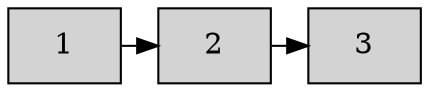 digraph listaEnlazada {
 splines=polyline;
 node [shape=box, style=filled];
 node0 [label="1"]; 
 node1 [label="2"]; 
 node2 [label="3"]; 
 node0 -> node1;
 node1 -> node2;
  { rank = same; node0 node1 node2 }
}